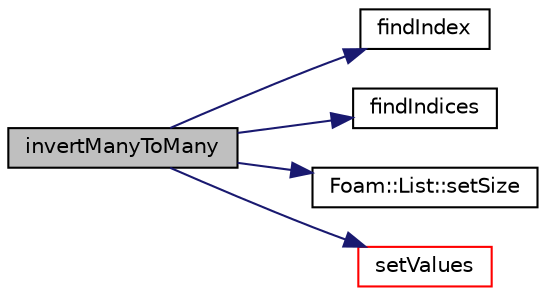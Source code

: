 digraph "invertManyToMany"
{
  bgcolor="transparent";
  edge [fontname="Helvetica",fontsize="10",labelfontname="Helvetica",labelfontsize="10"];
  node [fontname="Helvetica",fontsize="10",shape=record];
  rankdir="LR";
  Node14233 [label="invertManyToMany",height=0.2,width=0.4,color="black", fillcolor="grey75", style="filled", fontcolor="black"];
  Node14233 -> Node14234 [color="midnightblue",fontsize="10",style="solid",fontname="Helvetica"];
  Node14234 [label="findIndex",height=0.2,width=0.4,color="black",URL="$a21851.html#ac16695f83f370df159eed19f92d095fb",tooltip="Find first occurence of given element and return index,. "];
  Node14233 -> Node14235 [color="midnightblue",fontsize="10",style="solid",fontname="Helvetica"];
  Node14235 [label="findIndices",height=0.2,width=0.4,color="black",URL="$a21851.html#a397299eb3cd05ecb81797e7109e2f0b9",tooltip="Find all occurences of given element. Linear search. "];
  Node14233 -> Node14236 [color="midnightblue",fontsize="10",style="solid",fontname="Helvetica"];
  Node14236 [label="Foam::List::setSize",height=0.2,width=0.4,color="black",URL="$a26833.html#aedb985ffeaf1bdbfeccc2a8730405703",tooltip="Reset size of List. "];
  Node14233 -> Node14237 [color="midnightblue",fontsize="10",style="solid",fontname="Helvetica"];
  Node14237 [label="setValues",height=0.2,width=0.4,color="red",URL="$a21851.html#ae209b3d2de1e56b66cdbba2e9d35c86c",tooltip="Opposite of findIndices: set values at indices to given value. "];
}
